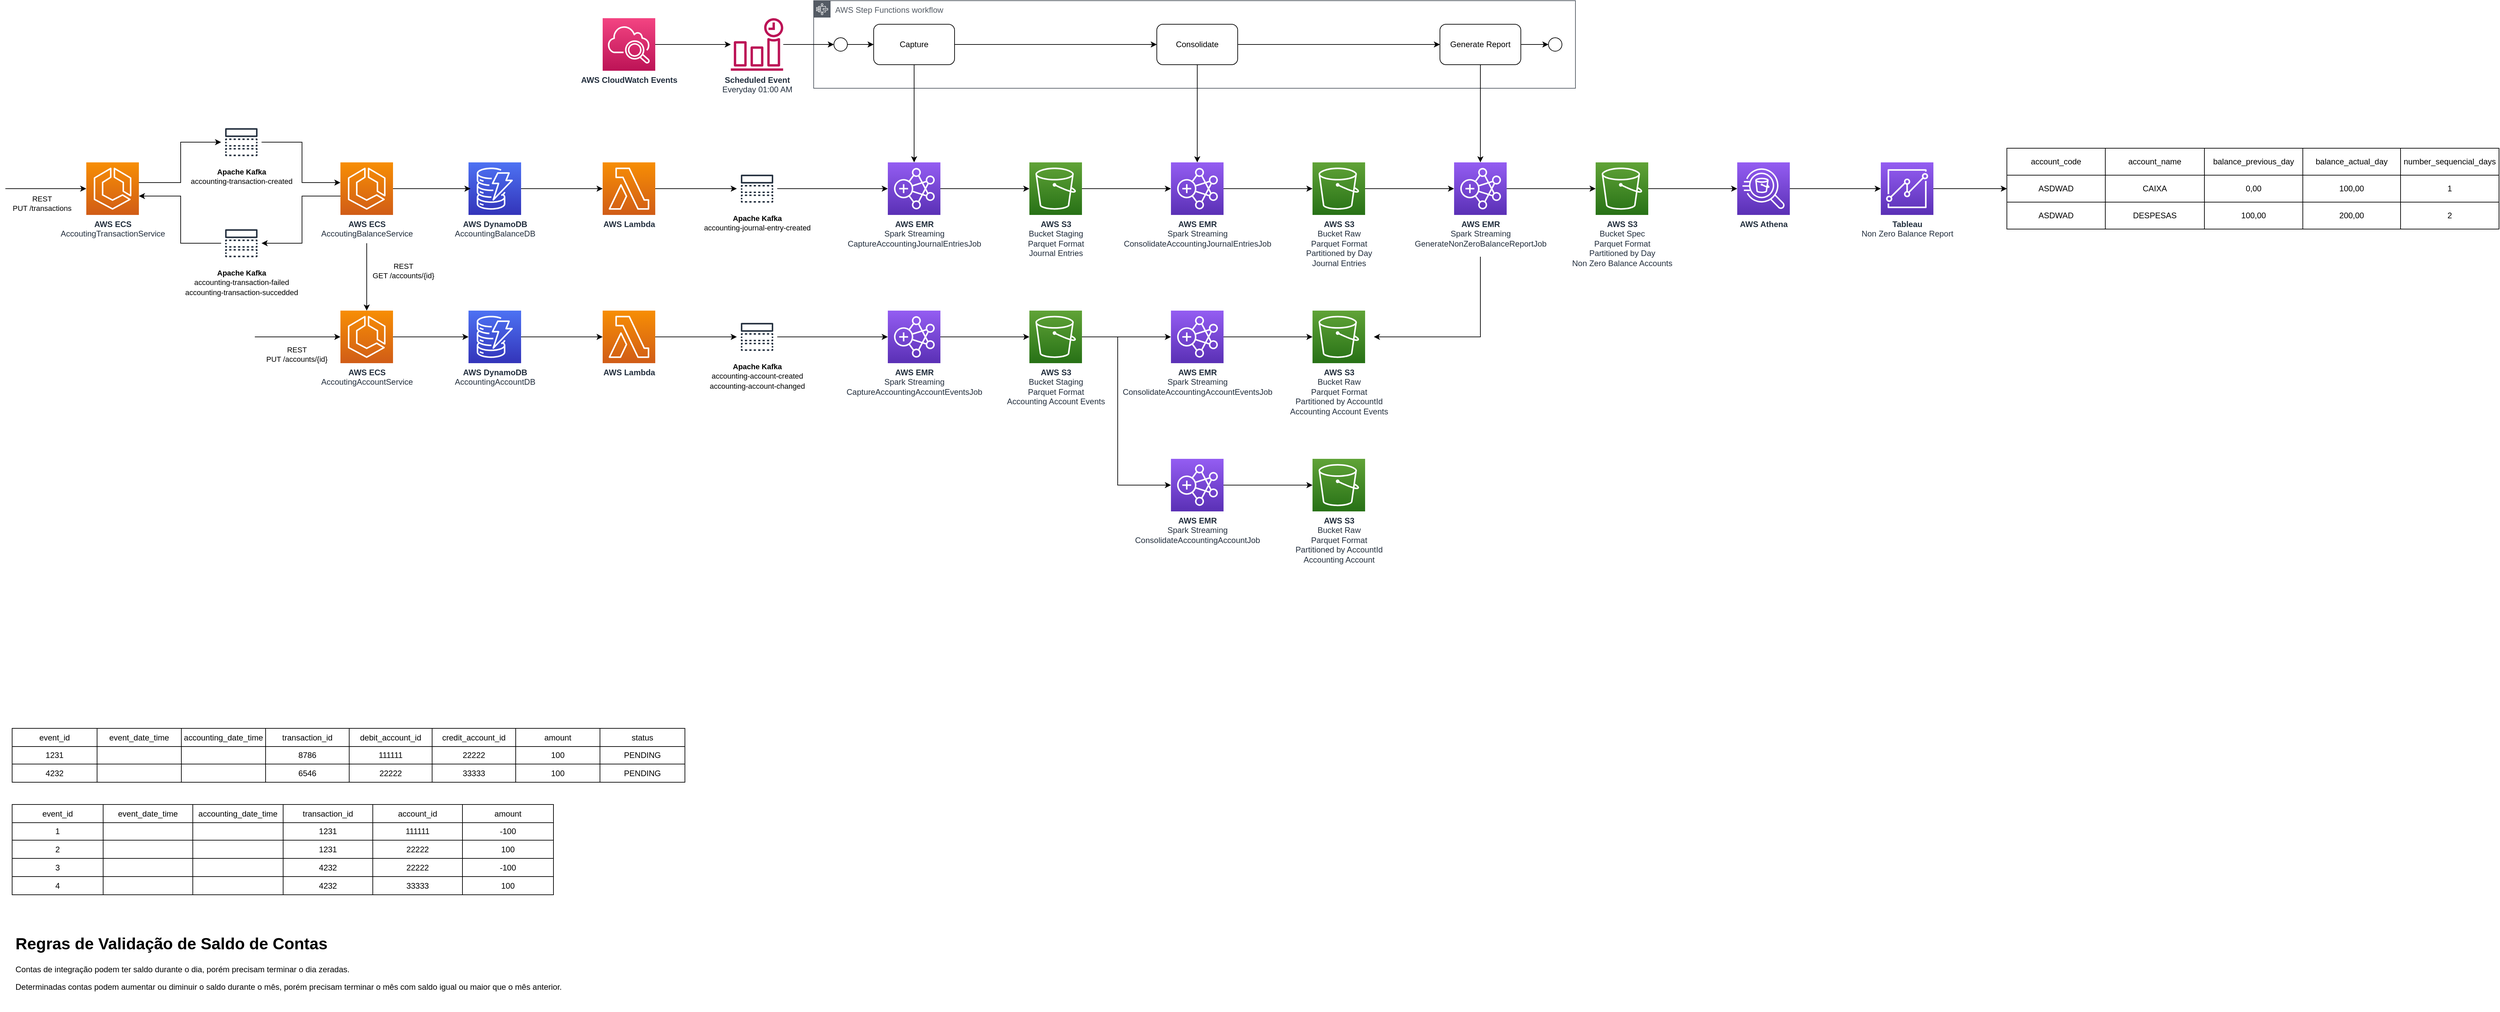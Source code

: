 <mxfile version="14.6.5" type="github">
  <diagram id="sSMh7Mj8uq1PbPDicRrX" name="Page-1">
    <mxGraphModel dx="2029" dy="774" grid="1" gridSize="10" guides="1" tooltips="1" connect="1" arrows="1" fold="1" page="1" pageScale="1" pageWidth="827" pageHeight="1169" math="0" shadow="0">
      <root>
        <mxCell id="0" />
        <mxCell id="1" parent="0" />
        <mxCell id="UU9deluZrK-pCLJk1Hoc-5" style="edgeStyle=orthogonalEdgeStyle;rounded=0;orthogonalLoop=1;jettySize=auto;html=1;" parent="1" source="UU9deluZrK-pCLJk1Hoc-1" target="UU9deluZrK-pCLJk1Hoc-15" edge="1">
          <mxGeometry relative="1" as="geometry">
            <Array as="points">
              <mxPoint x="450" y="350" />
              <mxPoint x="450" y="420" />
            </Array>
          </mxGeometry>
        </mxCell>
        <mxCell id="4qVqTRqzKTblFJhMyqPV-104" style="edgeStyle=orthogonalEdgeStyle;rounded=0;orthogonalLoop=1;jettySize=auto;html=1;startArrow=none;startFill=0;endArrow=classic;endFill=1;" edge="1" parent="1" source="4qVqTRqzKTblFJhMyqPV-179" target="4qVqTRqzKTblFJhMyqPV-105">
          <mxGeometry relative="1" as="geometry">
            <mxPoint x="700" y="339" as="targetPoint" />
          </mxGeometry>
        </mxCell>
        <mxCell id="UU9deluZrK-pCLJk1Hoc-1" value="&lt;b&gt;AWS ECS&lt;/b&gt;&lt;br&gt;AccoutingBalanceService" style="points=[[0,0,0],[0.25,0,0],[0.5,0,0],[0.75,0,0],[1,0,0],[0,1,0],[0.25,1,0],[0.5,1,0],[0.75,1,0],[1,1,0],[0,0.25,0],[0,0.5,0],[0,0.75,0],[1,0.25,0],[1,0.5,0],[1,0.75,0]];outlineConnect=0;fontColor=#232F3E;gradientColor=#F78E04;gradientDirection=north;fillColor=#D05C17;strokeColor=#ffffff;dashed=0;verticalLabelPosition=bottom;verticalAlign=top;align=center;html=1;fontSize=12;fontStyle=0;aspect=fixed;shape=mxgraph.aws4.resourceIcon;resIcon=mxgraph.aws4.ecs;" parent="1" vertex="1">
          <mxGeometry x="507" y="300" width="78" height="78" as="geometry" />
        </mxCell>
        <mxCell id="UU9deluZrK-pCLJk1Hoc-12" style="edgeStyle=orthogonalEdgeStyle;rounded=0;orthogonalLoop=1;jettySize=auto;html=1;" parent="1" source="UU9deluZrK-pCLJk1Hoc-2" target="UU9deluZrK-pCLJk1Hoc-11" edge="1">
          <mxGeometry relative="1" as="geometry">
            <Array as="points">
              <mxPoint x="270" y="330" />
              <mxPoint x="270" y="270" />
            </Array>
          </mxGeometry>
        </mxCell>
        <mxCell id="UU9deluZrK-pCLJk1Hoc-20" style="edgeStyle=orthogonalEdgeStyle;rounded=0;orthogonalLoop=1;jettySize=auto;html=1;" parent="1" target="UU9deluZrK-pCLJk1Hoc-19" edge="1">
          <mxGeometry relative="1" as="geometry">
            <mxPoint x="546" y="420" as="sourcePoint" />
            <Array as="points">
              <mxPoint x="546" y="500" />
              <mxPoint x="546" y="500" />
            </Array>
          </mxGeometry>
        </mxCell>
        <mxCell id="4qVqTRqzKTblFJhMyqPV-103" value="REST&lt;br&gt;GET /accounts/{id}" style="edgeLabel;html=1;align=center;verticalAlign=middle;resizable=0;points=[];" vertex="1" connectable="0" parent="UU9deluZrK-pCLJk1Hoc-20">
          <mxGeometry x="-0.293" y="1" relative="1" as="geometry">
            <mxPoint x="53" y="5" as="offset" />
          </mxGeometry>
        </mxCell>
        <mxCell id="4qVqTRqzKTblFJhMyqPV-101" style="edgeStyle=orthogonalEdgeStyle;rounded=0;orthogonalLoop=1;jettySize=auto;html=1;startArrow=classic;startFill=1;endArrow=none;endFill=0;" edge="1" parent="1" source="UU9deluZrK-pCLJk1Hoc-2">
          <mxGeometry relative="1" as="geometry">
            <mxPoint x="10" y="339" as="targetPoint" />
          </mxGeometry>
        </mxCell>
        <mxCell id="4qVqTRqzKTblFJhMyqPV-102" value="REST&lt;br&gt;PUT /transactions" style="edgeLabel;html=1;align=center;verticalAlign=middle;resizable=0;points=[];" vertex="1" connectable="0" parent="4qVqTRqzKTblFJhMyqPV-101">
          <mxGeometry x="0.112" relative="1" as="geometry">
            <mxPoint y="21" as="offset" />
          </mxGeometry>
        </mxCell>
        <mxCell id="UU9deluZrK-pCLJk1Hoc-2" value="&lt;b&gt;AWS ECS&lt;/b&gt;&lt;br&gt;AccoutingTransactionService" style="points=[[0,0,0],[0.25,0,0],[0.5,0,0],[0.75,0,0],[1,0,0],[0,1,0],[0.25,1,0],[0.5,1,0],[0.75,1,0],[1,1,0],[0,0.25,0],[0,0.5,0],[0,0.75,0],[1,0.25,0],[1,0.5,0],[1,0.75,0]];outlineConnect=0;fontColor=#232F3E;gradientColor=#F78E04;gradientDirection=north;fillColor=#D05C17;strokeColor=#ffffff;dashed=0;verticalLabelPosition=bottom;verticalAlign=top;align=center;html=1;fontSize=12;fontStyle=0;aspect=fixed;shape=mxgraph.aws4.resourceIcon;resIcon=mxgraph.aws4.ecs;" parent="1" vertex="1">
          <mxGeometry x="130" y="300" width="78" height="78" as="geometry" />
        </mxCell>
        <mxCell id="UU9deluZrK-pCLJk1Hoc-13" style="edgeStyle=orthogonalEdgeStyle;rounded=0;orthogonalLoop=1;jettySize=auto;html=1;" parent="1" source="UU9deluZrK-pCLJk1Hoc-11" target="UU9deluZrK-pCLJk1Hoc-1" edge="1">
          <mxGeometry relative="1" as="geometry">
            <Array as="points">
              <mxPoint x="450" y="270" />
              <mxPoint x="450" y="330" />
            </Array>
          </mxGeometry>
        </mxCell>
        <mxCell id="UU9deluZrK-pCLJk1Hoc-11" value="&lt;span style=&quot;color: rgb(0 , 0 , 0) ; font-size: 11px ; background-color: rgb(255 , 255 , 255)&quot;&gt;&lt;b&gt;Apache Kafka&lt;br&gt;&lt;/b&gt;accounting-transaction-created&lt;/span&gt;" style="outlineConnect=0;fontColor=#232F3E;gradientColor=none;strokeColor=#232F3E;fillColor=#ffffff;dashed=0;verticalLabelPosition=bottom;verticalAlign=top;align=center;html=1;fontSize=12;fontStyle=0;aspect=fixed;shape=mxgraph.aws4.resourceIcon;resIcon=mxgraph.aws4.topic;" parent="1" vertex="1">
          <mxGeometry x="330" y="240" width="60" height="60" as="geometry" />
        </mxCell>
        <mxCell id="UU9deluZrK-pCLJk1Hoc-16" style="edgeStyle=orthogonalEdgeStyle;rounded=0;orthogonalLoop=1;jettySize=auto;html=1;" parent="1" source="UU9deluZrK-pCLJk1Hoc-15" target="UU9deluZrK-pCLJk1Hoc-2" edge="1">
          <mxGeometry relative="1" as="geometry">
            <Array as="points">
              <mxPoint x="270" y="420" />
              <mxPoint x="270" y="350" />
            </Array>
          </mxGeometry>
        </mxCell>
        <mxCell id="UU9deluZrK-pCLJk1Hoc-15" value="&lt;b&gt;&lt;span style=&quot;color: rgb(0 , 0 , 0) ; font-size: 11px ; background-color: rgb(255 , 255 , 255)&quot;&gt;Apache Kafka&lt;/span&gt;&lt;br style=&quot;color: rgb(0 , 0 , 0) ; font-size: 11px&quot;&gt;&lt;/b&gt;&lt;span style=&quot;color: rgb(0 , 0 , 0) ; font-size: 11px ; background-color: rgb(255 , 255 , 255)&quot;&gt;accounting-transaction&lt;/span&gt;&lt;span style=&quot;color: rgb(0 , 0 , 0) ; font-size: 11px ; background-color: rgb(255 , 255 , 255)&quot;&gt;-failed&lt;br&gt;accounting-transaction-succedded&lt;br&gt;&lt;/span&gt;" style="outlineConnect=0;fontColor=#232F3E;gradientColor=none;strokeColor=#232F3E;fillColor=#ffffff;dashed=0;verticalLabelPosition=bottom;verticalAlign=top;align=center;html=1;fontSize=12;fontStyle=0;aspect=fixed;shape=mxgraph.aws4.resourceIcon;resIcon=mxgraph.aws4.topic;" parent="1" vertex="1">
          <mxGeometry x="330" y="390" width="60" height="60" as="geometry" />
        </mxCell>
        <mxCell id="4qVqTRqzKTblFJhMyqPV-164" style="edgeStyle=orthogonalEdgeStyle;rounded=0;orthogonalLoop=1;jettySize=auto;html=1;startArrow=none;startFill=0;endArrow=classic;endFill=1;exitX=1;exitY=0.5;exitDx=0;exitDy=0;exitPerimeter=0;" edge="1" parent="1" source="UU9deluZrK-pCLJk1Hoc-19" target="4qVqTRqzKTblFJhMyqPV-165">
          <mxGeometry relative="1" as="geometry">
            <mxPoint x="546" y="640" as="sourcePoint" />
            <mxPoint x="670" y="599" as="targetPoint" />
            <Array as="points" />
          </mxGeometry>
        </mxCell>
        <mxCell id="4qVqTRqzKTblFJhMyqPV-166" style="edgeStyle=orthogonalEdgeStyle;rounded=0;orthogonalLoop=1;jettySize=auto;html=1;startArrow=classic;startFill=1;endArrow=none;endFill=0;" edge="1" parent="1" source="UU9deluZrK-pCLJk1Hoc-19">
          <mxGeometry relative="1" as="geometry">
            <mxPoint x="380" y="559" as="targetPoint" />
          </mxGeometry>
        </mxCell>
        <mxCell id="4qVqTRqzKTblFJhMyqPV-167" value="REST&lt;br&gt;PUT /accounts/{id}" style="edgeLabel;html=1;align=center;verticalAlign=middle;resizable=0;points=[];" vertex="1" connectable="0" parent="4qVqTRqzKTblFJhMyqPV-166">
          <mxGeometry x="-0.27" y="4" relative="1" as="geometry">
            <mxPoint x="-19" y="22" as="offset" />
          </mxGeometry>
        </mxCell>
        <mxCell id="UU9deluZrK-pCLJk1Hoc-19" value="&lt;b&gt;AWS ECS&lt;/b&gt;&lt;br&gt;AccoutingAccountService" style="points=[[0,0,0],[0.25,0,0],[0.5,0,0],[0.75,0,0],[1,0,0],[0,1,0],[0.25,1,0],[0.5,1,0],[0.75,1,0],[1,1,0],[0,0.25,0],[0,0.5,0],[0,0.75,0],[1,0.25,0],[1,0.5,0],[1,0.75,0]];outlineConnect=0;fontColor=#232F3E;gradientColor=#F78E04;gradientDirection=north;fillColor=#D05C17;strokeColor=#ffffff;dashed=0;verticalLabelPosition=bottom;verticalAlign=top;align=center;html=1;fontSize=12;fontStyle=0;aspect=fixed;shape=mxgraph.aws4.resourceIcon;resIcon=mxgraph.aws4.ecs;" parent="1" vertex="1">
          <mxGeometry x="507" y="520" width="78" height="78" as="geometry" />
        </mxCell>
        <mxCell id="4qVqTRqzKTblFJhMyqPV-3" value="" style="shape=table;html=1;whiteSpace=wrap;startSize=0;container=1;collapsible=0;childLayout=tableLayout;" vertex="1" parent="1">
          <mxGeometry x="20" y="1253" width="803" height="134" as="geometry" />
        </mxCell>
        <mxCell id="4qVqTRqzKTblFJhMyqPV-4" value="" style="shape=partialRectangle;html=1;whiteSpace=wrap;collapsible=0;dropTarget=0;pointerEvents=0;fillColor=none;top=0;left=0;bottom=0;right=0;points=[[0,0.5],[1,0.5]];portConstraint=eastwest;" vertex="1" parent="4qVqTRqzKTblFJhMyqPV-3">
          <mxGeometry width="803" height="27" as="geometry" />
        </mxCell>
        <mxCell id="4qVqTRqzKTblFJhMyqPV-5" value="event_id" style="shape=partialRectangle;html=1;whiteSpace=wrap;connectable=0;fillColor=none;top=0;left=0;bottom=0;right=0;overflow=hidden;" vertex="1" parent="4qVqTRqzKTblFJhMyqPV-4">
          <mxGeometry width="135" height="27" as="geometry" />
        </mxCell>
        <mxCell id="4qVqTRqzKTblFJhMyqPV-84" value="event_date_time" style="shape=partialRectangle;html=1;whiteSpace=wrap;connectable=0;fillColor=none;top=0;left=0;bottom=0;right=0;overflow=hidden;" vertex="1" parent="4qVqTRqzKTblFJhMyqPV-4">
          <mxGeometry x="135" width="133" height="27" as="geometry" />
        </mxCell>
        <mxCell id="4qVqTRqzKTblFJhMyqPV-89" value="accounting_date_time" style="shape=partialRectangle;html=1;whiteSpace=wrap;connectable=0;fillColor=none;top=0;left=0;bottom=0;right=0;overflow=hidden;" vertex="1" parent="4qVqTRqzKTblFJhMyqPV-4">
          <mxGeometry x="268" width="134" height="27" as="geometry" />
        </mxCell>
        <mxCell id="4qVqTRqzKTblFJhMyqPV-6" value="transaction_id" style="shape=partialRectangle;html=1;whiteSpace=wrap;connectable=0;fillColor=none;top=0;left=0;bottom=0;right=0;overflow=hidden;" vertex="1" parent="4qVqTRqzKTblFJhMyqPV-4">
          <mxGeometry x="402" width="133" height="27" as="geometry" />
        </mxCell>
        <mxCell id="4qVqTRqzKTblFJhMyqPV-7" value="account_id" style="shape=partialRectangle;html=1;whiteSpace=wrap;connectable=0;fillColor=none;top=0;left=0;bottom=0;right=0;overflow=hidden;" vertex="1" parent="4qVqTRqzKTblFJhMyqPV-4">
          <mxGeometry x="535" width="133" height="27" as="geometry" />
        </mxCell>
        <mxCell id="4qVqTRqzKTblFJhMyqPV-38" value="amount" style="shape=partialRectangle;html=1;whiteSpace=wrap;connectable=0;fillColor=none;top=0;left=0;bottom=0;right=0;overflow=hidden;" vertex="1" parent="4qVqTRqzKTblFJhMyqPV-4">
          <mxGeometry x="668" width="135" height="27" as="geometry" />
        </mxCell>
        <mxCell id="4qVqTRqzKTblFJhMyqPV-8" value="" style="shape=partialRectangle;html=1;whiteSpace=wrap;collapsible=0;dropTarget=0;pointerEvents=0;fillColor=none;top=0;left=0;bottom=0;right=0;points=[[0,0.5],[1,0.5]];portConstraint=eastwest;" vertex="1" parent="4qVqTRqzKTblFJhMyqPV-3">
          <mxGeometry y="27" width="803" height="26" as="geometry" />
        </mxCell>
        <mxCell id="4qVqTRqzKTblFJhMyqPV-9" value="1" style="shape=partialRectangle;html=1;whiteSpace=wrap;connectable=0;fillColor=none;top=0;left=0;bottom=0;right=0;overflow=hidden;" vertex="1" parent="4qVqTRqzKTblFJhMyqPV-8">
          <mxGeometry width="135" height="26" as="geometry" />
        </mxCell>
        <mxCell id="4qVqTRqzKTblFJhMyqPV-85" style="shape=partialRectangle;html=1;whiteSpace=wrap;connectable=0;fillColor=none;top=0;left=0;bottom=0;right=0;overflow=hidden;" vertex="1" parent="4qVqTRqzKTblFJhMyqPV-8">
          <mxGeometry x="135" width="133" height="26" as="geometry" />
        </mxCell>
        <mxCell id="4qVqTRqzKTblFJhMyqPV-90" style="shape=partialRectangle;html=1;whiteSpace=wrap;connectable=0;fillColor=none;top=0;left=0;bottom=0;right=0;overflow=hidden;" vertex="1" parent="4qVqTRqzKTblFJhMyqPV-8">
          <mxGeometry x="268" width="134" height="26" as="geometry" />
        </mxCell>
        <mxCell id="4qVqTRqzKTblFJhMyqPV-10" value="1231" style="shape=partialRectangle;html=1;whiteSpace=wrap;connectable=0;fillColor=none;top=0;left=0;bottom=0;right=0;overflow=hidden;" vertex="1" parent="4qVqTRqzKTblFJhMyqPV-8">
          <mxGeometry x="402" width="133" height="26" as="geometry" />
        </mxCell>
        <mxCell id="4qVqTRqzKTblFJhMyqPV-11" value="111111" style="shape=partialRectangle;html=1;whiteSpace=wrap;connectable=0;fillColor=none;top=0;left=0;bottom=0;right=0;overflow=hidden;" vertex="1" parent="4qVqTRqzKTblFJhMyqPV-8">
          <mxGeometry x="535" width="133" height="26" as="geometry" />
        </mxCell>
        <mxCell id="4qVqTRqzKTblFJhMyqPV-39" value="-100" style="shape=partialRectangle;html=1;whiteSpace=wrap;connectable=0;fillColor=none;top=0;left=0;bottom=0;right=0;overflow=hidden;" vertex="1" parent="4qVqTRqzKTblFJhMyqPV-8">
          <mxGeometry x="668" width="135" height="26" as="geometry" />
        </mxCell>
        <mxCell id="4qVqTRqzKTblFJhMyqPV-12" value="" style="shape=partialRectangle;html=1;whiteSpace=wrap;collapsible=0;dropTarget=0;pointerEvents=0;fillColor=none;top=0;left=0;bottom=0;right=0;points=[[0,0.5],[1,0.5]];portConstraint=eastwest;" vertex="1" parent="4qVqTRqzKTblFJhMyqPV-3">
          <mxGeometry y="53" width="803" height="27" as="geometry" />
        </mxCell>
        <mxCell id="4qVqTRqzKTblFJhMyqPV-13" value="2" style="shape=partialRectangle;html=1;whiteSpace=wrap;connectable=0;fillColor=none;top=0;left=0;bottom=0;right=0;overflow=hidden;" vertex="1" parent="4qVqTRqzKTblFJhMyqPV-12">
          <mxGeometry width="135" height="27" as="geometry" />
        </mxCell>
        <mxCell id="4qVqTRqzKTblFJhMyqPV-86" style="shape=partialRectangle;html=1;whiteSpace=wrap;connectable=0;fillColor=none;top=0;left=0;bottom=0;right=0;overflow=hidden;" vertex="1" parent="4qVqTRqzKTblFJhMyqPV-12">
          <mxGeometry x="135" width="133" height="27" as="geometry" />
        </mxCell>
        <mxCell id="4qVqTRqzKTblFJhMyqPV-91" style="shape=partialRectangle;html=1;whiteSpace=wrap;connectable=0;fillColor=none;top=0;left=0;bottom=0;right=0;overflow=hidden;" vertex="1" parent="4qVqTRqzKTblFJhMyqPV-12">
          <mxGeometry x="268" width="134" height="27" as="geometry" />
        </mxCell>
        <mxCell id="4qVqTRqzKTblFJhMyqPV-14" value="1231" style="shape=partialRectangle;html=1;whiteSpace=wrap;connectable=0;fillColor=none;top=0;left=0;bottom=0;right=0;overflow=hidden;" vertex="1" parent="4qVqTRqzKTblFJhMyqPV-12">
          <mxGeometry x="402" width="133" height="27" as="geometry" />
        </mxCell>
        <mxCell id="4qVqTRqzKTblFJhMyqPV-15" value="22222" style="shape=partialRectangle;html=1;whiteSpace=wrap;connectable=0;fillColor=none;top=0;left=0;bottom=0;right=0;overflow=hidden;" vertex="1" parent="4qVqTRqzKTblFJhMyqPV-12">
          <mxGeometry x="535" width="133" height="27" as="geometry" />
        </mxCell>
        <mxCell id="4qVqTRqzKTblFJhMyqPV-40" value="100" style="shape=partialRectangle;html=1;whiteSpace=wrap;connectable=0;fillColor=none;top=0;left=0;bottom=0;right=0;overflow=hidden;" vertex="1" parent="4qVqTRqzKTblFJhMyqPV-12">
          <mxGeometry x="668" width="135" height="27" as="geometry" />
        </mxCell>
        <mxCell id="4qVqTRqzKTblFJhMyqPV-41" value="" style="shape=partialRectangle;html=1;whiteSpace=wrap;collapsible=0;dropTarget=0;pointerEvents=0;fillColor=none;top=0;left=0;bottom=0;right=0;points=[[0,0.5],[1,0.5]];portConstraint=eastwest;" vertex="1" parent="4qVqTRqzKTblFJhMyqPV-3">
          <mxGeometry y="80" width="803" height="27" as="geometry" />
        </mxCell>
        <mxCell id="4qVqTRqzKTblFJhMyqPV-42" value="3" style="shape=partialRectangle;html=1;whiteSpace=wrap;connectable=0;fillColor=none;top=0;left=0;bottom=0;right=0;overflow=hidden;" vertex="1" parent="4qVqTRqzKTblFJhMyqPV-41">
          <mxGeometry width="135" height="27" as="geometry" />
        </mxCell>
        <mxCell id="4qVqTRqzKTblFJhMyqPV-87" style="shape=partialRectangle;html=1;whiteSpace=wrap;connectable=0;fillColor=none;top=0;left=0;bottom=0;right=0;overflow=hidden;" vertex="1" parent="4qVqTRqzKTblFJhMyqPV-41">
          <mxGeometry x="135" width="133" height="27" as="geometry" />
        </mxCell>
        <mxCell id="4qVqTRqzKTblFJhMyqPV-92" style="shape=partialRectangle;html=1;whiteSpace=wrap;connectable=0;fillColor=none;top=0;left=0;bottom=0;right=0;overflow=hidden;" vertex="1" parent="4qVqTRqzKTblFJhMyqPV-41">
          <mxGeometry x="268" width="134" height="27" as="geometry" />
        </mxCell>
        <mxCell id="4qVqTRqzKTblFJhMyqPV-43" value="4232" style="shape=partialRectangle;html=1;whiteSpace=wrap;connectable=0;fillColor=none;top=0;left=0;bottom=0;right=0;overflow=hidden;" vertex="1" parent="4qVqTRqzKTblFJhMyqPV-41">
          <mxGeometry x="402" width="133" height="27" as="geometry" />
        </mxCell>
        <mxCell id="4qVqTRqzKTblFJhMyqPV-44" value="22222" style="shape=partialRectangle;html=1;whiteSpace=wrap;connectable=0;fillColor=none;top=0;left=0;bottom=0;right=0;overflow=hidden;" vertex="1" parent="4qVqTRqzKTblFJhMyqPV-41">
          <mxGeometry x="535" width="133" height="27" as="geometry" />
        </mxCell>
        <mxCell id="4qVqTRqzKTblFJhMyqPV-45" value="-100" style="shape=partialRectangle;html=1;whiteSpace=wrap;connectable=0;fillColor=none;top=0;left=0;bottom=0;right=0;overflow=hidden;" vertex="1" parent="4qVqTRqzKTblFJhMyqPV-41">
          <mxGeometry x="668" width="135" height="27" as="geometry" />
        </mxCell>
        <mxCell id="4qVqTRqzKTblFJhMyqPV-46" value="" style="shape=partialRectangle;html=1;whiteSpace=wrap;collapsible=0;dropTarget=0;pointerEvents=0;fillColor=none;top=0;left=0;bottom=0;right=0;points=[[0,0.5],[1,0.5]];portConstraint=eastwest;" vertex="1" parent="4qVqTRqzKTblFJhMyqPV-3">
          <mxGeometry y="107" width="803" height="27" as="geometry" />
        </mxCell>
        <mxCell id="4qVqTRqzKTblFJhMyqPV-47" value="4" style="shape=partialRectangle;html=1;whiteSpace=wrap;connectable=0;fillColor=none;top=0;left=0;bottom=0;right=0;overflow=hidden;" vertex="1" parent="4qVqTRqzKTblFJhMyqPV-46">
          <mxGeometry width="135" height="27" as="geometry" />
        </mxCell>
        <mxCell id="4qVqTRqzKTblFJhMyqPV-88" style="shape=partialRectangle;html=1;whiteSpace=wrap;connectable=0;fillColor=none;top=0;left=0;bottom=0;right=0;overflow=hidden;" vertex="1" parent="4qVqTRqzKTblFJhMyqPV-46">
          <mxGeometry x="135" width="133" height="27" as="geometry" />
        </mxCell>
        <mxCell id="4qVqTRqzKTblFJhMyqPV-93" style="shape=partialRectangle;html=1;whiteSpace=wrap;connectable=0;fillColor=none;top=0;left=0;bottom=0;right=0;overflow=hidden;" vertex="1" parent="4qVqTRqzKTblFJhMyqPV-46">
          <mxGeometry x="268" width="134" height="27" as="geometry" />
        </mxCell>
        <mxCell id="4qVqTRqzKTblFJhMyqPV-48" value="4232" style="shape=partialRectangle;html=1;whiteSpace=wrap;connectable=0;fillColor=none;top=0;left=0;bottom=0;right=0;overflow=hidden;" vertex="1" parent="4qVqTRqzKTblFJhMyqPV-46">
          <mxGeometry x="402" width="133" height="27" as="geometry" />
        </mxCell>
        <mxCell id="4qVqTRqzKTblFJhMyqPV-49" value="33333" style="shape=partialRectangle;html=1;whiteSpace=wrap;connectable=0;fillColor=none;top=0;left=0;bottom=0;right=0;overflow=hidden;" vertex="1" parent="4qVqTRqzKTblFJhMyqPV-46">
          <mxGeometry x="535" width="133" height="27" as="geometry" />
        </mxCell>
        <mxCell id="4qVqTRqzKTblFJhMyqPV-50" value="100" style="shape=partialRectangle;html=1;whiteSpace=wrap;connectable=0;fillColor=none;top=0;left=0;bottom=0;right=0;overflow=hidden;" vertex="1" parent="4qVqTRqzKTblFJhMyqPV-46">
          <mxGeometry x="668" width="135" height="27" as="geometry" />
        </mxCell>
        <mxCell id="4qVqTRqzKTblFJhMyqPV-51" value="" style="shape=table;html=1;whiteSpace=wrap;startSize=0;container=1;collapsible=0;childLayout=tableLayout;" vertex="1" parent="1">
          <mxGeometry x="20" y="1140" width="998" height="80" as="geometry" />
        </mxCell>
        <mxCell id="4qVqTRqzKTblFJhMyqPV-52" value="" style="shape=partialRectangle;html=1;whiteSpace=wrap;collapsible=0;dropTarget=0;pointerEvents=0;fillColor=none;top=0;left=0;bottom=0;right=0;points=[[0,0.5],[1,0.5]];portConstraint=eastwest;" vertex="1" parent="4qVqTRqzKTblFJhMyqPV-51">
          <mxGeometry width="998" height="27" as="geometry" />
        </mxCell>
        <mxCell id="4qVqTRqzKTblFJhMyqPV-53" value="event_id" style="shape=partialRectangle;html=1;whiteSpace=wrap;connectable=0;fillColor=none;top=0;left=0;bottom=0;right=0;overflow=hidden;" vertex="1" parent="4qVqTRqzKTblFJhMyqPV-52">
          <mxGeometry width="126" height="27" as="geometry" />
        </mxCell>
        <mxCell id="4qVqTRqzKTblFJhMyqPV-97" value="&lt;span&gt;event_date_time&lt;/span&gt;" style="shape=partialRectangle;html=1;whiteSpace=wrap;connectable=0;fillColor=none;top=0;left=0;bottom=0;right=0;overflow=hidden;" vertex="1" parent="4qVqTRqzKTblFJhMyqPV-52">
          <mxGeometry x="126" width="125" height="27" as="geometry" />
        </mxCell>
        <mxCell id="4qVqTRqzKTblFJhMyqPV-94" value="&lt;span&gt;accounting_date_time&lt;/span&gt;" style="shape=partialRectangle;html=1;whiteSpace=wrap;connectable=0;fillColor=none;top=0;left=0;bottom=0;right=0;overflow=hidden;" vertex="1" parent="4qVqTRqzKTblFJhMyqPV-52">
          <mxGeometry x="251" width="125" height="27" as="geometry" />
        </mxCell>
        <mxCell id="4qVqTRqzKTblFJhMyqPV-54" value="transaction_id" style="shape=partialRectangle;html=1;whiteSpace=wrap;connectable=0;fillColor=none;top=0;left=0;bottom=0;right=0;overflow=hidden;" vertex="1" parent="4qVqTRqzKTblFJhMyqPV-52">
          <mxGeometry x="376" width="124" height="27" as="geometry" />
        </mxCell>
        <mxCell id="4qVqTRqzKTblFJhMyqPV-55" value="debit_account_id" style="shape=partialRectangle;html=1;whiteSpace=wrap;connectable=0;fillColor=none;top=0;left=0;bottom=0;right=0;overflow=hidden;" vertex="1" parent="4qVqTRqzKTblFJhMyqPV-52">
          <mxGeometry x="500" width="123" height="27" as="geometry" />
        </mxCell>
        <mxCell id="4qVqTRqzKTblFJhMyqPV-78" value="credit_account_id" style="shape=partialRectangle;html=1;whiteSpace=wrap;connectable=0;fillColor=none;top=0;left=0;bottom=0;right=0;overflow=hidden;" vertex="1" parent="4qVqTRqzKTblFJhMyqPV-52">
          <mxGeometry x="623" width="124" height="27" as="geometry" />
        </mxCell>
        <mxCell id="4qVqTRqzKTblFJhMyqPV-56" value="amount" style="shape=partialRectangle;html=1;whiteSpace=wrap;connectable=0;fillColor=none;top=0;left=0;bottom=0;right=0;overflow=hidden;" vertex="1" parent="4qVqTRqzKTblFJhMyqPV-52">
          <mxGeometry x="747" width="125" height="27" as="geometry" />
        </mxCell>
        <mxCell id="4qVqTRqzKTblFJhMyqPV-81" value="status" style="shape=partialRectangle;html=1;whiteSpace=wrap;connectable=0;fillColor=none;top=0;left=0;bottom=0;right=0;overflow=hidden;" vertex="1" parent="4qVqTRqzKTblFJhMyqPV-52">
          <mxGeometry x="872" width="126" height="27" as="geometry" />
        </mxCell>
        <mxCell id="4qVqTRqzKTblFJhMyqPV-57" value="" style="shape=partialRectangle;html=1;whiteSpace=wrap;collapsible=0;dropTarget=0;pointerEvents=0;fillColor=none;top=0;left=0;bottom=0;right=0;points=[[0,0.5],[1,0.5]];portConstraint=eastwest;" vertex="1" parent="4qVqTRqzKTblFJhMyqPV-51">
          <mxGeometry y="27" width="998" height="26" as="geometry" />
        </mxCell>
        <mxCell id="4qVqTRqzKTblFJhMyqPV-58" value="1231" style="shape=partialRectangle;html=1;whiteSpace=wrap;connectable=0;fillColor=none;top=0;left=0;bottom=0;right=0;overflow=hidden;" vertex="1" parent="4qVqTRqzKTblFJhMyqPV-57">
          <mxGeometry width="126" height="26" as="geometry" />
        </mxCell>
        <mxCell id="4qVqTRqzKTblFJhMyqPV-98" style="shape=partialRectangle;html=1;whiteSpace=wrap;connectable=0;fillColor=none;top=0;left=0;bottom=0;right=0;overflow=hidden;" vertex="1" parent="4qVqTRqzKTblFJhMyqPV-57">
          <mxGeometry x="126" width="125" height="26" as="geometry" />
        </mxCell>
        <mxCell id="4qVqTRqzKTblFJhMyqPV-95" style="shape=partialRectangle;html=1;whiteSpace=wrap;connectable=0;fillColor=none;top=0;left=0;bottom=0;right=0;overflow=hidden;" vertex="1" parent="4qVqTRqzKTblFJhMyqPV-57">
          <mxGeometry x="251" width="125" height="26" as="geometry" />
        </mxCell>
        <mxCell id="4qVqTRqzKTblFJhMyqPV-59" value="8786" style="shape=partialRectangle;html=1;whiteSpace=wrap;connectable=0;fillColor=none;top=0;left=0;bottom=0;right=0;overflow=hidden;" vertex="1" parent="4qVqTRqzKTblFJhMyqPV-57">
          <mxGeometry x="376" width="124" height="26" as="geometry" />
        </mxCell>
        <mxCell id="4qVqTRqzKTblFJhMyqPV-60" value="111111" style="shape=partialRectangle;html=1;whiteSpace=wrap;connectable=0;fillColor=none;top=0;left=0;bottom=0;right=0;overflow=hidden;" vertex="1" parent="4qVqTRqzKTblFJhMyqPV-57">
          <mxGeometry x="500" width="123" height="26" as="geometry" />
        </mxCell>
        <mxCell id="4qVqTRqzKTblFJhMyqPV-79" value="&lt;span&gt;22222&lt;/span&gt;" style="shape=partialRectangle;html=1;whiteSpace=wrap;connectable=0;fillColor=none;top=0;left=0;bottom=0;right=0;overflow=hidden;" vertex="1" parent="4qVqTRqzKTblFJhMyqPV-57">
          <mxGeometry x="623" width="124" height="26" as="geometry" />
        </mxCell>
        <mxCell id="4qVqTRqzKTblFJhMyqPV-61" value="100" style="shape=partialRectangle;html=1;whiteSpace=wrap;connectable=0;fillColor=none;top=0;left=0;bottom=0;right=0;overflow=hidden;" vertex="1" parent="4qVqTRqzKTblFJhMyqPV-57">
          <mxGeometry x="747" width="125" height="26" as="geometry" />
        </mxCell>
        <mxCell id="4qVqTRqzKTblFJhMyqPV-82" value="PENDING" style="shape=partialRectangle;html=1;whiteSpace=wrap;connectable=0;fillColor=none;top=0;left=0;bottom=0;right=0;overflow=hidden;" vertex="1" parent="4qVqTRqzKTblFJhMyqPV-57">
          <mxGeometry x="872" width="126" height="26" as="geometry" />
        </mxCell>
        <mxCell id="4qVqTRqzKTblFJhMyqPV-62" value="" style="shape=partialRectangle;html=1;whiteSpace=wrap;collapsible=0;dropTarget=0;pointerEvents=0;fillColor=none;top=0;left=0;bottom=0;right=0;points=[[0,0.5],[1,0.5]];portConstraint=eastwest;" vertex="1" parent="4qVqTRqzKTblFJhMyqPV-51">
          <mxGeometry y="53" width="998" height="27" as="geometry" />
        </mxCell>
        <mxCell id="4qVqTRqzKTblFJhMyqPV-63" value="4232" style="shape=partialRectangle;html=1;whiteSpace=wrap;connectable=0;fillColor=none;top=0;left=0;bottom=0;right=0;overflow=hidden;" vertex="1" parent="4qVqTRqzKTblFJhMyqPV-62">
          <mxGeometry width="126" height="27" as="geometry" />
        </mxCell>
        <mxCell id="4qVqTRqzKTblFJhMyqPV-99" style="shape=partialRectangle;html=1;whiteSpace=wrap;connectable=0;fillColor=none;top=0;left=0;bottom=0;right=0;overflow=hidden;" vertex="1" parent="4qVqTRqzKTblFJhMyqPV-62">
          <mxGeometry x="126" width="125" height="27" as="geometry" />
        </mxCell>
        <mxCell id="4qVqTRqzKTblFJhMyqPV-96" style="shape=partialRectangle;html=1;whiteSpace=wrap;connectable=0;fillColor=none;top=0;left=0;bottom=0;right=0;overflow=hidden;" vertex="1" parent="4qVqTRqzKTblFJhMyqPV-62">
          <mxGeometry x="251" width="125" height="27" as="geometry" />
        </mxCell>
        <mxCell id="4qVqTRqzKTblFJhMyqPV-64" value="6546" style="shape=partialRectangle;html=1;whiteSpace=wrap;connectable=0;fillColor=none;top=0;left=0;bottom=0;right=0;overflow=hidden;" vertex="1" parent="4qVqTRqzKTblFJhMyqPV-62">
          <mxGeometry x="376" width="124" height="27" as="geometry" />
        </mxCell>
        <mxCell id="4qVqTRqzKTblFJhMyqPV-65" value="22222" style="shape=partialRectangle;html=1;whiteSpace=wrap;connectable=0;fillColor=none;top=0;left=0;bottom=0;right=0;overflow=hidden;" vertex="1" parent="4qVqTRqzKTblFJhMyqPV-62">
          <mxGeometry x="500" width="123" height="27" as="geometry" />
        </mxCell>
        <mxCell id="4qVqTRqzKTblFJhMyqPV-80" value="33333" style="shape=partialRectangle;html=1;whiteSpace=wrap;connectable=0;fillColor=none;top=0;left=0;bottom=0;right=0;overflow=hidden;" vertex="1" parent="4qVqTRqzKTblFJhMyqPV-62">
          <mxGeometry x="623" width="124" height="27" as="geometry" />
        </mxCell>
        <mxCell id="4qVqTRqzKTblFJhMyqPV-66" value="100" style="shape=partialRectangle;html=1;whiteSpace=wrap;connectable=0;fillColor=none;top=0;left=0;bottom=0;right=0;overflow=hidden;" vertex="1" parent="4qVqTRqzKTblFJhMyqPV-62">
          <mxGeometry x="747" width="125" height="27" as="geometry" />
        </mxCell>
        <mxCell id="4qVqTRqzKTblFJhMyqPV-83" value="&lt;span&gt;PENDING&lt;/span&gt;" style="shape=partialRectangle;html=1;whiteSpace=wrap;connectable=0;fillColor=none;top=0;left=0;bottom=0;right=0;overflow=hidden;" vertex="1" parent="4qVqTRqzKTblFJhMyqPV-62">
          <mxGeometry x="872" width="126" height="27" as="geometry" />
        </mxCell>
        <mxCell id="4qVqTRqzKTblFJhMyqPV-107" style="edgeStyle=orthogonalEdgeStyle;rounded=0;orthogonalLoop=1;jettySize=auto;html=1;startArrow=none;startFill=0;endArrow=classic;endFill=1;entryX=0;entryY=0.5;entryDx=0;entryDy=0;entryPerimeter=0;" edge="1" parent="1" source="4qVqTRqzKTblFJhMyqPV-105" target="4qVqTRqzKTblFJhMyqPV-108">
          <mxGeometry relative="1" as="geometry">
            <mxPoint x="1279" y="339" as="targetPoint" />
          </mxGeometry>
        </mxCell>
        <mxCell id="4qVqTRqzKTblFJhMyqPV-105" value="&lt;b&gt;&lt;span style=&quot;color: rgb(0 , 0 , 0) ; font-size: 11px ; background-color: rgb(255 , 255 , 255)&quot;&gt;Apache Kafka&lt;/span&gt;&lt;br style=&quot;color: rgb(0 , 0 , 0) ; font-size: 11px&quot;&gt;&lt;/b&gt;&lt;span style=&quot;color: rgb(0 , 0 , 0) ; font-size: 11px ; background-color: rgb(255 , 255 , 255)&quot;&gt;accounting-journal-entry-created&lt;/span&gt;" style="outlineConnect=0;fontColor=#232F3E;gradientColor=none;strokeColor=#232F3E;fillColor=#ffffff;dashed=0;verticalLabelPosition=bottom;verticalAlign=top;align=center;html=1;fontSize=12;fontStyle=0;aspect=fixed;shape=mxgraph.aws4.resourceIcon;resIcon=mxgraph.aws4.topic;" vertex="1" parent="1">
          <mxGeometry x="1095" y="309" width="60" height="60" as="geometry" />
        </mxCell>
        <mxCell id="4qVqTRqzKTblFJhMyqPV-106" value="&lt;h1&gt;Regras de Validação de Saldo de Contas&lt;/h1&gt;&lt;p&gt;Contas de integração podem ter saldo durante o dia, porém precisam terminar o dia zeradas.&lt;/p&gt;&lt;p&gt;Determinadas contas podem aumentar ou diminuir o saldo durante o mês, porém precisam terminar o mês com saldo igual ou maior que o mês anterior.&lt;/p&gt;" style="text;html=1;strokeColor=none;fillColor=none;spacing=5;spacingTop=-20;whiteSpace=wrap;overflow=hidden;rounded=0;" vertex="1" parent="1">
          <mxGeometry x="20" y="1440" width="823" height="120" as="geometry" />
        </mxCell>
        <mxCell id="4qVqTRqzKTblFJhMyqPV-109" style="edgeStyle=orthogonalEdgeStyle;rounded=0;orthogonalLoop=1;jettySize=auto;html=1;startArrow=none;startFill=0;endArrow=classic;endFill=1;" edge="1" parent="1" source="4qVqTRqzKTblFJhMyqPV-108">
          <mxGeometry relative="1" as="geometry">
            <mxPoint x="1529" y="339" as="targetPoint" />
          </mxGeometry>
        </mxCell>
        <mxCell id="4qVqTRqzKTblFJhMyqPV-108" value="&lt;b&gt;AWS EMR&lt;br&gt;&lt;/b&gt;Spark Streaming&lt;br&gt;CaptureAccountingJournalEntriesJob" style="points=[[0,0,0],[0.25,0,0],[0.5,0,0],[0.75,0,0],[1,0,0],[0,1,0],[0.25,1,0],[0.5,1,0],[0.75,1,0],[1,1,0],[0,0.25,0],[0,0.5,0],[0,0.75,0],[1,0.25,0],[1,0.5,0],[1,0.75,0]];outlineConnect=0;fontColor=#232F3E;gradientColor=#945DF2;gradientDirection=north;fillColor=#5A30B5;strokeColor=#ffffff;dashed=0;verticalLabelPosition=bottom;verticalAlign=top;align=center;html=1;fontSize=12;fontStyle=0;aspect=fixed;shape=mxgraph.aws4.resourceIcon;resIcon=mxgraph.aws4.emr;" vertex="1" parent="1">
          <mxGeometry x="1319" y="300" width="78" height="78" as="geometry" />
        </mxCell>
        <mxCell id="4qVqTRqzKTblFJhMyqPV-112" style="edgeStyle=orthogonalEdgeStyle;rounded=0;orthogonalLoop=1;jettySize=auto;html=1;startArrow=none;startFill=0;endArrow=classic;endFill=1;" edge="1" parent="1" source="4qVqTRqzKTblFJhMyqPV-110" target="4qVqTRqzKTblFJhMyqPV-111">
          <mxGeometry relative="1" as="geometry" />
        </mxCell>
        <mxCell id="4qVqTRqzKTblFJhMyqPV-110" value="&lt;b&gt;AWS S3&lt;/b&gt;&lt;br&gt;Bucket Staging&lt;br&gt;Parquet Format&lt;br&gt;Journal Entries" style="points=[[0,0,0],[0.25,0,0],[0.5,0,0],[0.75,0,0],[1,0,0],[0,1,0],[0.25,1,0],[0.5,1,0],[0.75,1,0],[1,1,0],[0,0.25,0],[0,0.5,0],[0,0.75,0],[1,0.25,0],[1,0.5,0],[1,0.75,0]];outlineConnect=0;fontColor=#232F3E;gradientColor=#60A337;gradientDirection=north;fillColor=#277116;strokeColor=#ffffff;dashed=0;verticalLabelPosition=bottom;verticalAlign=top;align=center;html=1;fontSize=12;fontStyle=0;aspect=fixed;shape=mxgraph.aws4.resourceIcon;resIcon=mxgraph.aws4.s3;" vertex="1" parent="1">
          <mxGeometry x="1529" y="300" width="78" height="78" as="geometry" />
        </mxCell>
        <mxCell id="4qVqTRqzKTblFJhMyqPV-114" style="edgeStyle=orthogonalEdgeStyle;rounded=0;orthogonalLoop=1;jettySize=auto;html=1;entryX=0;entryY=0.5;entryDx=0;entryDy=0;entryPerimeter=0;startArrow=none;startFill=0;endArrow=classic;endFill=1;" edge="1" parent="1" source="4qVqTRqzKTblFJhMyqPV-111" target="4qVqTRqzKTblFJhMyqPV-113">
          <mxGeometry relative="1" as="geometry" />
        </mxCell>
        <mxCell id="4qVqTRqzKTblFJhMyqPV-111" value="&lt;b&gt;AWS EMR&lt;br&gt;&lt;/b&gt;Spark Streaming&lt;br&gt;ConsolidateAccountingJournalEntriesJob" style="points=[[0,0,0],[0.25,0,0],[0.5,0,0],[0.75,0,0],[1,0,0],[0,1,0],[0.25,1,0],[0.5,1,0],[0.75,1,0],[1,1,0],[0,0.25,0],[0,0.5,0],[0,0.75,0],[1,0.25,0],[1,0.5,0],[1,0.75,0]];outlineConnect=0;fontColor=#232F3E;gradientColor=#945DF2;gradientDirection=north;fillColor=#5A30B5;strokeColor=#ffffff;dashed=0;verticalLabelPosition=bottom;verticalAlign=top;align=center;html=1;fontSize=12;fontStyle=0;aspect=fixed;shape=mxgraph.aws4.resourceIcon;resIcon=mxgraph.aws4.emr;" vertex="1" parent="1">
          <mxGeometry x="1739" y="300" width="78" height="78" as="geometry" />
        </mxCell>
        <mxCell id="4qVqTRqzKTblFJhMyqPV-128" style="edgeStyle=orthogonalEdgeStyle;rounded=0;orthogonalLoop=1;jettySize=auto;html=1;startArrow=none;startFill=0;endArrow=classic;endFill=1;" edge="1" parent="1" source="4qVqTRqzKTblFJhMyqPV-113" target="4qVqTRqzKTblFJhMyqPV-127">
          <mxGeometry relative="1" as="geometry" />
        </mxCell>
        <mxCell id="4qVqTRqzKTblFJhMyqPV-113" value="&lt;b&gt;AWS S3&lt;/b&gt;&lt;br&gt;Bucket Raw&lt;br&gt;Parquet Format&lt;br&gt;Partitioned by Day&lt;br&gt;Journal Entries" style="points=[[0,0,0],[0.25,0,0],[0.5,0,0],[0.75,0,0],[1,0,0],[0,1,0],[0.25,1,0],[0.5,1,0],[0.75,1,0],[1,1,0],[0,0.25,0],[0,0.5,0],[0,0.75,0],[1,0.25,0],[1,0.5,0],[1,0.75,0]];outlineConnect=0;fontColor=#232F3E;gradientColor=#60A337;gradientDirection=north;fillColor=#277116;strokeColor=#ffffff;dashed=0;verticalLabelPosition=bottom;verticalAlign=top;align=center;html=1;fontSize=12;fontStyle=0;aspect=fixed;shape=mxgraph.aws4.resourceIcon;resIcon=mxgraph.aws4.s3;" vertex="1" parent="1">
          <mxGeometry x="1949" y="300" width="78" height="78" as="geometry" />
        </mxCell>
        <mxCell id="4qVqTRqzKTblFJhMyqPV-115" value="AWS Step Functions workflow" style="outlineConnect=0;gradientColor=none;html=1;whiteSpace=wrap;fontSize=12;fontStyle=0;shape=mxgraph.aws4.group;grIcon=mxgraph.aws4.group_aws_step_functions_workflow;strokeColor=#545B64;fillColor=none;verticalAlign=top;align=left;spacingLeft=30;fontColor=#545B64;dashed=0;" vertex="1" parent="1">
          <mxGeometry x="1209" y="60" width="1130" height="130" as="geometry" />
        </mxCell>
        <mxCell id="4qVqTRqzKTblFJhMyqPV-117" style="edgeStyle=orthogonalEdgeStyle;rounded=0;orthogonalLoop=1;jettySize=auto;html=1;startArrow=none;startFill=0;endArrow=classic;endFill=1;" edge="1" parent="1" source="4qVqTRqzKTblFJhMyqPV-116" target="4qVqTRqzKTblFJhMyqPV-118">
          <mxGeometry relative="1" as="geometry" />
        </mxCell>
        <mxCell id="4qVqTRqzKTblFJhMyqPV-116" value="" style="ellipse;whiteSpace=wrap;html=1;aspect=fixed;" vertex="1" parent="1">
          <mxGeometry x="1239" y="115" width="20" height="20" as="geometry" />
        </mxCell>
        <mxCell id="4qVqTRqzKTblFJhMyqPV-123" style="edgeStyle=orthogonalEdgeStyle;rounded=0;orthogonalLoop=1;jettySize=auto;html=1;entryX=0.5;entryY=0;entryDx=0;entryDy=0;entryPerimeter=0;startArrow=none;startFill=0;endArrow=classic;endFill=1;" edge="1" parent="1" source="4qVqTRqzKTblFJhMyqPV-118" target="4qVqTRqzKTblFJhMyqPV-108">
          <mxGeometry relative="1" as="geometry" />
        </mxCell>
        <mxCell id="4qVqTRqzKTblFJhMyqPV-125" style="edgeStyle=orthogonalEdgeStyle;rounded=0;orthogonalLoop=1;jettySize=auto;html=1;startArrow=none;startFill=0;endArrow=classic;endFill=1;" edge="1" parent="1" source="4qVqTRqzKTblFJhMyqPV-118" target="4qVqTRqzKTblFJhMyqPV-124">
          <mxGeometry relative="1" as="geometry" />
        </mxCell>
        <mxCell id="4qVqTRqzKTblFJhMyqPV-118" value="Capture" style="rounded=1;whiteSpace=wrap;html=1;" vertex="1" parent="1">
          <mxGeometry x="1298" y="95" width="120" height="60" as="geometry" />
        </mxCell>
        <mxCell id="4qVqTRqzKTblFJhMyqPV-122" style="edgeStyle=orthogonalEdgeStyle;rounded=0;orthogonalLoop=1;jettySize=auto;html=1;entryX=0;entryY=0.5;entryDx=0;entryDy=0;startArrow=none;startFill=0;endArrow=classic;endFill=1;" edge="1" parent="1" source="4qVqTRqzKTblFJhMyqPV-119" target="4qVqTRqzKTblFJhMyqPV-116">
          <mxGeometry relative="1" as="geometry" />
        </mxCell>
        <mxCell id="4qVqTRqzKTblFJhMyqPV-119" value="&lt;b&gt;Scheduled Event&lt;br&gt;&lt;/b&gt;Everyday 01:00 AM" style="outlineConnect=0;fontColor=#232F3E;gradientColor=none;fillColor=#BC1356;strokeColor=none;dashed=0;verticalLabelPosition=bottom;verticalAlign=top;align=center;html=1;fontSize=12;fontStyle=0;aspect=fixed;pointerEvents=1;shape=mxgraph.aws4.event_time_based;" vertex="1" parent="1">
          <mxGeometry x="1086" y="86" width="78" height="78" as="geometry" />
        </mxCell>
        <mxCell id="4qVqTRqzKTblFJhMyqPV-121" style="edgeStyle=orthogonalEdgeStyle;rounded=0;orthogonalLoop=1;jettySize=auto;html=1;startArrow=none;startFill=0;endArrow=classic;endFill=1;" edge="1" parent="1" source="4qVqTRqzKTblFJhMyqPV-120" target="4qVqTRqzKTblFJhMyqPV-119">
          <mxGeometry relative="1" as="geometry" />
        </mxCell>
        <mxCell id="4qVqTRqzKTblFJhMyqPV-120" value="&lt;b&gt;AWS CloudWatch Events&lt;/b&gt;" style="points=[[0,0,0],[0.25,0,0],[0.5,0,0],[0.75,0,0],[1,0,0],[0,1,0],[0.25,1,0],[0.5,1,0],[0.75,1,0],[1,1,0],[0,0.25,0],[0,0.5,0],[0,0.75,0],[1,0.25,0],[1,0.5,0],[1,0.75,0]];points=[[0,0,0],[0.25,0,0],[0.5,0,0],[0.75,0,0],[1,0,0],[0,1,0],[0.25,1,0],[0.5,1,0],[0.75,1,0],[1,1,0],[0,0.25,0],[0,0.5,0],[0,0.75,0],[1,0.25,0],[1,0.5,0],[1,0.75,0]];outlineConnect=0;fontColor=#232F3E;gradientColor=#F34482;gradientDirection=north;fillColor=#BC1356;strokeColor=#ffffff;dashed=0;verticalLabelPosition=bottom;verticalAlign=top;align=center;html=1;fontSize=12;fontStyle=0;aspect=fixed;shape=mxgraph.aws4.resourceIcon;resIcon=mxgraph.aws4.cloudwatch_2;" vertex="1" parent="1">
          <mxGeometry x="896" y="86" width="78" height="78" as="geometry" />
        </mxCell>
        <mxCell id="4qVqTRqzKTblFJhMyqPV-126" style="edgeStyle=orthogonalEdgeStyle;rounded=0;orthogonalLoop=1;jettySize=auto;html=1;entryX=0.5;entryY=0;entryDx=0;entryDy=0;entryPerimeter=0;startArrow=none;startFill=0;endArrow=classic;endFill=1;" edge="1" parent="1" source="4qVqTRqzKTblFJhMyqPV-124" target="4qVqTRqzKTblFJhMyqPV-111">
          <mxGeometry relative="1" as="geometry" />
        </mxCell>
        <mxCell id="4qVqTRqzKTblFJhMyqPV-130" style="edgeStyle=orthogonalEdgeStyle;rounded=0;orthogonalLoop=1;jettySize=auto;html=1;startArrow=none;startFill=0;endArrow=classic;endFill=1;" edge="1" parent="1" source="4qVqTRqzKTblFJhMyqPV-124" target="4qVqTRqzKTblFJhMyqPV-129">
          <mxGeometry relative="1" as="geometry" />
        </mxCell>
        <mxCell id="4qVqTRqzKTblFJhMyqPV-124" value="Consolidate" style="rounded=1;whiteSpace=wrap;html=1;" vertex="1" parent="1">
          <mxGeometry x="1718" y="95" width="120" height="60" as="geometry" />
        </mxCell>
        <mxCell id="4qVqTRqzKTblFJhMyqPV-133" style="edgeStyle=orthogonalEdgeStyle;rounded=0;orthogonalLoop=1;jettySize=auto;html=1;entryX=0;entryY=0.5;entryDx=0;entryDy=0;entryPerimeter=0;startArrow=none;startFill=0;endArrow=classic;endFill=1;" edge="1" parent="1" source="4qVqTRqzKTblFJhMyqPV-127" target="4qVqTRqzKTblFJhMyqPV-132">
          <mxGeometry relative="1" as="geometry" />
        </mxCell>
        <mxCell id="4qVqTRqzKTblFJhMyqPV-177" style="edgeStyle=orthogonalEdgeStyle;rounded=0;orthogonalLoop=1;jettySize=auto;html=1;startArrow=none;startFill=0;endArrow=classic;endFill=1;" edge="1" parent="1">
          <mxGeometry relative="1" as="geometry">
            <mxPoint x="2198" y="440" as="sourcePoint" />
            <mxPoint x="2040" y="559" as="targetPoint" />
            <Array as="points">
              <mxPoint x="2198" y="559" />
            </Array>
          </mxGeometry>
        </mxCell>
        <mxCell id="4qVqTRqzKTblFJhMyqPV-127" value="&lt;b&gt;AWS EMR&lt;br&gt;&lt;/b&gt;Spark Streaming&lt;br&gt;GenerateNonZeroBalanceReportJob" style="points=[[0,0,0],[0.25,0,0],[0.5,0,0],[0.75,0,0],[1,0,0],[0,1,0],[0.25,1,0],[0.5,1,0],[0.75,1,0],[1,1,0],[0,0.25,0],[0,0.5,0],[0,0.75,0],[1,0.25,0],[1,0.5,0],[1,0.75,0]];outlineConnect=0;fontColor=#232F3E;gradientColor=#945DF2;gradientDirection=north;fillColor=#5A30B5;strokeColor=#ffffff;dashed=0;verticalLabelPosition=bottom;verticalAlign=top;align=center;html=1;fontSize=12;fontStyle=0;aspect=fixed;shape=mxgraph.aws4.resourceIcon;resIcon=mxgraph.aws4.emr;" vertex="1" parent="1">
          <mxGeometry x="2159" y="300" width="78" height="78" as="geometry" />
        </mxCell>
        <mxCell id="4qVqTRqzKTblFJhMyqPV-131" style="edgeStyle=orthogonalEdgeStyle;rounded=0;orthogonalLoop=1;jettySize=auto;html=1;startArrow=none;startFill=0;endArrow=classic;endFill=1;" edge="1" parent="1" source="4qVqTRqzKTblFJhMyqPV-129" target="4qVqTRqzKTblFJhMyqPV-127">
          <mxGeometry relative="1" as="geometry" />
        </mxCell>
        <mxCell id="4qVqTRqzKTblFJhMyqPV-135" style="edgeStyle=orthogonalEdgeStyle;rounded=0;orthogonalLoop=1;jettySize=auto;html=1;startArrow=none;startFill=0;endArrow=classic;endFill=1;" edge="1" parent="1" source="4qVqTRqzKTblFJhMyqPV-129" target="4qVqTRqzKTblFJhMyqPV-134">
          <mxGeometry relative="1" as="geometry" />
        </mxCell>
        <mxCell id="4qVqTRqzKTblFJhMyqPV-129" value="Generate Report" style="rounded=1;whiteSpace=wrap;html=1;" vertex="1" parent="1">
          <mxGeometry x="2138" y="95" width="120" height="60" as="geometry" />
        </mxCell>
        <mxCell id="4qVqTRqzKTblFJhMyqPV-137" style="edgeStyle=orthogonalEdgeStyle;rounded=0;orthogonalLoop=1;jettySize=auto;html=1;startArrow=none;startFill=0;endArrow=classic;endFill=1;" edge="1" parent="1" source="4qVqTRqzKTblFJhMyqPV-132" target="4qVqTRqzKTblFJhMyqPV-136">
          <mxGeometry relative="1" as="geometry" />
        </mxCell>
        <mxCell id="4qVqTRqzKTblFJhMyqPV-132" value="&lt;b&gt;AWS S3&lt;/b&gt;&lt;br&gt;Bucket Spec&lt;br&gt;Parquet Format&lt;br&gt;Partitioned by Day&lt;br&gt;Non Zero Balance Accounts" style="points=[[0,0,0],[0.25,0,0],[0.5,0,0],[0.75,0,0],[1,0,0],[0,1,0],[0.25,1,0],[0.5,1,0],[0.75,1,0],[1,1,0],[0,0.25,0],[0,0.5,0],[0,0.75,0],[1,0.25,0],[1,0.5,0],[1,0.75,0]];outlineConnect=0;fontColor=#232F3E;gradientColor=#60A337;gradientDirection=north;fillColor=#277116;strokeColor=#ffffff;dashed=0;verticalLabelPosition=bottom;verticalAlign=top;align=center;html=1;fontSize=12;fontStyle=0;aspect=fixed;shape=mxgraph.aws4.resourceIcon;resIcon=mxgraph.aws4.s3;" vertex="1" parent="1">
          <mxGeometry x="2369" y="300" width="78" height="78" as="geometry" />
        </mxCell>
        <mxCell id="4qVqTRqzKTblFJhMyqPV-134" value="" style="ellipse;whiteSpace=wrap;html=1;aspect=fixed;" vertex="1" parent="1">
          <mxGeometry x="2299" y="115" width="20" height="20" as="geometry" />
        </mxCell>
        <mxCell id="4qVqTRqzKTblFJhMyqPV-139" style="edgeStyle=orthogonalEdgeStyle;rounded=0;orthogonalLoop=1;jettySize=auto;html=1;startArrow=none;startFill=0;endArrow=classic;endFill=1;" edge="1" parent="1" source="4qVqTRqzKTblFJhMyqPV-136" target="4qVqTRqzKTblFJhMyqPV-138">
          <mxGeometry relative="1" as="geometry" />
        </mxCell>
        <mxCell id="4qVqTRqzKTblFJhMyqPV-136" value="&lt;b&gt;AWS Athena&lt;/b&gt;" style="points=[[0,0,0],[0.25,0,0],[0.5,0,0],[0.75,0,0],[1,0,0],[0,1,0],[0.25,1,0],[0.5,1,0],[0.75,1,0],[1,1,0],[0,0.25,0],[0,0.5,0],[0,0.75,0],[1,0.25,0],[1,0.5,0],[1,0.75,0]];outlineConnect=0;fontColor=#232F3E;gradientColor=#945DF2;gradientDirection=north;fillColor=#5A30B5;strokeColor=#ffffff;dashed=0;verticalLabelPosition=bottom;verticalAlign=top;align=center;html=1;fontSize=12;fontStyle=0;aspect=fixed;shape=mxgraph.aws4.resourceIcon;resIcon=mxgraph.aws4.athena;" vertex="1" parent="1">
          <mxGeometry x="2579" y="300" width="78" height="78" as="geometry" />
        </mxCell>
        <mxCell id="4qVqTRqzKTblFJhMyqPV-162" style="edgeStyle=orthogonalEdgeStyle;rounded=0;orthogonalLoop=1;jettySize=auto;html=1;entryX=0;entryY=0.5;entryDx=0;entryDy=0;startArrow=none;startFill=0;endArrow=classic;endFill=1;" edge="1" parent="1" source="4qVqTRqzKTblFJhMyqPV-138" target="4qVqTRqzKTblFJhMyqPV-145">
          <mxGeometry relative="1" as="geometry" />
        </mxCell>
        <mxCell id="4qVqTRqzKTblFJhMyqPV-138" value="&lt;b&gt;Tableau&lt;/b&gt;&lt;br&gt;Non Zero Balance Report" style="points=[[0,0,0],[0.25,0,0],[0.5,0,0],[0.75,0,0],[1,0,0],[0,1,0],[0.25,1,0],[0.5,1,0],[0.75,1,0],[1,1,0],[0,0.25,0],[0,0.5,0],[0,0.75,0],[1,0.25,0],[1,0.5,0],[1,0.75,0]];outlineConnect=0;fontColor=#232F3E;gradientColor=#945DF2;gradientDirection=north;fillColor=#5A30B5;strokeColor=#ffffff;dashed=0;verticalLabelPosition=bottom;verticalAlign=top;align=center;html=1;fontSize=12;fontStyle=0;aspect=fixed;shape=mxgraph.aws4.resourceIcon;resIcon=mxgraph.aws4.quicksight;" vertex="1" parent="1">
          <mxGeometry x="2792" y="300" width="78" height="78" as="geometry" />
        </mxCell>
        <mxCell id="4qVqTRqzKTblFJhMyqPV-140" value="" style="shape=table;html=1;whiteSpace=wrap;startSize=0;container=1;collapsible=0;childLayout=tableLayout;" vertex="1" parent="1">
          <mxGeometry x="2979" y="279" width="730" height="120" as="geometry" />
        </mxCell>
        <mxCell id="4qVqTRqzKTblFJhMyqPV-141" value="" style="shape=partialRectangle;html=1;whiteSpace=wrap;collapsible=0;dropTarget=0;pointerEvents=0;fillColor=none;top=0;left=0;bottom=0;right=0;points=[[0,0.5],[1,0.5]];portConstraint=eastwest;" vertex="1" parent="4qVqTRqzKTblFJhMyqPV-140">
          <mxGeometry width="730" height="40" as="geometry" />
        </mxCell>
        <mxCell id="4qVqTRqzKTblFJhMyqPV-142" value="account_code" style="shape=partialRectangle;html=1;whiteSpace=wrap;connectable=0;overflow=hidden;fillColor=none;top=0;left=0;bottom=0;right=0;" vertex="1" parent="4qVqTRqzKTblFJhMyqPV-141">
          <mxGeometry width="146" height="40" as="geometry" />
        </mxCell>
        <mxCell id="4qVqTRqzKTblFJhMyqPV-143" value="account_name" style="shape=partialRectangle;html=1;whiteSpace=wrap;connectable=0;overflow=hidden;fillColor=none;top=0;left=0;bottom=0;right=0;" vertex="1" parent="4qVqTRqzKTblFJhMyqPV-141">
          <mxGeometry x="146" width="147" height="40" as="geometry" />
        </mxCell>
        <mxCell id="4qVqTRqzKTblFJhMyqPV-144" value="balance_previous_day" style="shape=partialRectangle;html=1;whiteSpace=wrap;connectable=0;overflow=hidden;fillColor=none;top=0;left=0;bottom=0;right=0;" vertex="1" parent="4qVqTRqzKTblFJhMyqPV-141">
          <mxGeometry x="293" width="146" height="40" as="geometry" />
        </mxCell>
        <mxCell id="4qVqTRqzKTblFJhMyqPV-156" value="balance_actual_day" style="shape=partialRectangle;html=1;whiteSpace=wrap;connectable=0;overflow=hidden;fillColor=none;top=0;left=0;bottom=0;right=0;" vertex="1" parent="4qVqTRqzKTblFJhMyqPV-141">
          <mxGeometry x="439" width="145" height="40" as="geometry" />
        </mxCell>
        <mxCell id="4qVqTRqzKTblFJhMyqPV-159" value="number_sequencial_days" style="shape=partialRectangle;html=1;whiteSpace=wrap;connectable=0;overflow=hidden;fillColor=none;top=0;left=0;bottom=0;right=0;" vertex="1" parent="4qVqTRqzKTblFJhMyqPV-141">
          <mxGeometry x="584" width="146" height="40" as="geometry" />
        </mxCell>
        <mxCell id="4qVqTRqzKTblFJhMyqPV-145" value="" style="shape=partialRectangle;html=1;whiteSpace=wrap;collapsible=0;dropTarget=0;pointerEvents=0;fillColor=none;top=0;left=0;bottom=0;right=0;points=[[0,0.5],[1,0.5]];portConstraint=eastwest;" vertex="1" parent="4qVqTRqzKTblFJhMyqPV-140">
          <mxGeometry y="40" width="730" height="40" as="geometry" />
        </mxCell>
        <mxCell id="4qVqTRqzKTblFJhMyqPV-146" value="ASDWAD" style="shape=partialRectangle;html=1;whiteSpace=wrap;connectable=0;overflow=hidden;fillColor=none;top=0;left=0;bottom=0;right=0;" vertex="1" parent="4qVqTRqzKTblFJhMyqPV-145">
          <mxGeometry width="146" height="40" as="geometry" />
        </mxCell>
        <mxCell id="4qVqTRqzKTblFJhMyqPV-147" value="CAIXA" style="shape=partialRectangle;html=1;whiteSpace=wrap;connectable=0;overflow=hidden;fillColor=none;top=0;left=0;bottom=0;right=0;" vertex="1" parent="4qVqTRqzKTblFJhMyqPV-145">
          <mxGeometry x="146" width="147" height="40" as="geometry" />
        </mxCell>
        <mxCell id="4qVqTRqzKTblFJhMyqPV-148" value="0,00" style="shape=partialRectangle;html=1;whiteSpace=wrap;connectable=0;overflow=hidden;fillColor=none;top=0;left=0;bottom=0;right=0;" vertex="1" parent="4qVqTRqzKTblFJhMyqPV-145">
          <mxGeometry x="293" width="146" height="40" as="geometry" />
        </mxCell>
        <mxCell id="4qVqTRqzKTblFJhMyqPV-157" value="&lt;span&gt;100,00&lt;/span&gt;" style="shape=partialRectangle;html=1;whiteSpace=wrap;connectable=0;overflow=hidden;fillColor=none;top=0;left=0;bottom=0;right=0;" vertex="1" parent="4qVqTRqzKTblFJhMyqPV-145">
          <mxGeometry x="439" width="145" height="40" as="geometry" />
        </mxCell>
        <mxCell id="4qVqTRqzKTblFJhMyqPV-160" value="1" style="shape=partialRectangle;html=1;whiteSpace=wrap;connectable=0;overflow=hidden;fillColor=none;top=0;left=0;bottom=0;right=0;" vertex="1" parent="4qVqTRqzKTblFJhMyqPV-145">
          <mxGeometry x="584" width="146" height="40" as="geometry" />
        </mxCell>
        <mxCell id="4qVqTRqzKTblFJhMyqPV-149" value="" style="shape=partialRectangle;html=1;whiteSpace=wrap;collapsible=0;dropTarget=0;pointerEvents=0;fillColor=none;top=0;left=0;bottom=0;right=0;points=[[0,0.5],[1,0.5]];portConstraint=eastwest;" vertex="1" parent="4qVqTRqzKTblFJhMyqPV-140">
          <mxGeometry y="80" width="730" height="40" as="geometry" />
        </mxCell>
        <mxCell id="4qVqTRqzKTblFJhMyqPV-150" value="&lt;span&gt;ASDWAD&lt;/span&gt;" style="shape=partialRectangle;html=1;whiteSpace=wrap;connectable=0;overflow=hidden;fillColor=none;top=0;left=0;bottom=0;right=0;" vertex="1" parent="4qVqTRqzKTblFJhMyqPV-149">
          <mxGeometry width="146" height="40" as="geometry" />
        </mxCell>
        <mxCell id="4qVqTRqzKTblFJhMyqPV-151" value="DESPESAS" style="shape=partialRectangle;html=1;whiteSpace=wrap;connectable=0;overflow=hidden;fillColor=none;top=0;left=0;bottom=0;right=0;" vertex="1" parent="4qVqTRqzKTblFJhMyqPV-149">
          <mxGeometry x="146" width="147" height="40" as="geometry" />
        </mxCell>
        <mxCell id="4qVqTRqzKTblFJhMyqPV-152" value="100,00" style="shape=partialRectangle;html=1;whiteSpace=wrap;connectable=0;overflow=hidden;fillColor=none;top=0;left=0;bottom=0;right=0;" vertex="1" parent="4qVqTRqzKTblFJhMyqPV-149">
          <mxGeometry x="293" width="146" height="40" as="geometry" />
        </mxCell>
        <mxCell id="4qVqTRqzKTblFJhMyqPV-158" value="200,00" style="shape=partialRectangle;html=1;whiteSpace=wrap;connectable=0;overflow=hidden;fillColor=none;top=0;left=0;bottom=0;right=0;" vertex="1" parent="4qVqTRqzKTblFJhMyqPV-149">
          <mxGeometry x="439" width="145" height="40" as="geometry" />
        </mxCell>
        <mxCell id="4qVqTRqzKTblFJhMyqPV-161" value="2" style="shape=partialRectangle;html=1;whiteSpace=wrap;connectable=0;overflow=hidden;fillColor=none;top=0;left=0;bottom=0;right=0;" vertex="1" parent="4qVqTRqzKTblFJhMyqPV-149">
          <mxGeometry x="584" width="146" height="40" as="geometry" />
        </mxCell>
        <mxCell id="4qVqTRqzKTblFJhMyqPV-173" style="edgeStyle=orthogonalEdgeStyle;rounded=0;orthogonalLoop=1;jettySize=auto;html=1;entryX=0;entryY=0.5;entryDx=0;entryDy=0;entryPerimeter=0;startArrow=none;startFill=0;endArrow=classic;endFill=1;" edge="1" parent="1" source="4qVqTRqzKTblFJhMyqPV-163" target="4qVqTRqzKTblFJhMyqPV-172">
          <mxGeometry relative="1" as="geometry" />
        </mxCell>
        <mxCell id="4qVqTRqzKTblFJhMyqPV-163" value="&lt;b&gt;&lt;span style=&quot;color: rgb(0 , 0 , 0) ; font-size: 11px ; background-color: rgb(255 , 255 , 255)&quot;&gt;Apache Kafka&lt;/span&gt;&lt;br style=&quot;color: rgb(0 , 0 , 0) ; font-size: 11px&quot;&gt;&lt;/b&gt;&lt;span style=&quot;color: rgb(0 , 0 , 0) ; font-size: 11px ; background-color: rgb(255 , 255 , 255)&quot;&gt;accounting-account-created&lt;br&gt;&lt;/span&gt;&lt;span style=&quot;color: rgb(0 , 0 , 0) ; font-size: 11px ; background-color: rgb(255 , 255 , 255)&quot;&gt;accounting-account-changed&lt;/span&gt;&lt;span style=&quot;color: rgb(0 , 0 , 0) ; font-size: 11px ; background-color: rgb(255 , 255 , 255)&quot;&gt;&lt;br&gt;&lt;/span&gt;" style="outlineConnect=0;fontColor=#232F3E;gradientColor=none;strokeColor=#232F3E;fillColor=#ffffff;dashed=0;verticalLabelPosition=bottom;verticalAlign=top;align=center;html=1;fontSize=12;fontStyle=0;aspect=fixed;shape=mxgraph.aws4.resourceIcon;resIcon=mxgraph.aws4.topic;" vertex="1" parent="1">
          <mxGeometry x="1095" y="529" width="60" height="60" as="geometry" />
        </mxCell>
        <mxCell id="4qVqTRqzKTblFJhMyqPV-168" style="edgeStyle=orthogonalEdgeStyle;rounded=0;orthogonalLoop=1;jettySize=auto;html=1;startArrow=none;startFill=0;endArrow=classic;endFill=1;entryX=0;entryY=0.5;entryDx=0;entryDy=0;entryPerimeter=0;" edge="1" parent="1" source="4qVqTRqzKTblFJhMyqPV-165" target="4qVqTRqzKTblFJhMyqPV-169">
          <mxGeometry relative="1" as="geometry">
            <mxPoint x="1110" y="390" as="targetPoint" />
          </mxGeometry>
        </mxCell>
        <mxCell id="4qVqTRqzKTblFJhMyqPV-165" value="&lt;b&gt;AWS DynamoDB&lt;/b&gt;&lt;br&gt;AccountingAccountDB" style="points=[[0,0,0],[0.25,0,0],[0.5,0,0],[0.75,0,0],[1,0,0],[0,1,0],[0.25,1,0],[0.5,1,0],[0.75,1,0],[1,1,0],[0,0.25,0],[0,0.5,0],[0,0.75,0],[1,0.25,0],[1,0.5,0],[1,0.75,0]];outlineConnect=0;fontColor=#232F3E;gradientColor=#4D72F3;gradientDirection=north;fillColor=#3334B9;strokeColor=#ffffff;dashed=0;verticalLabelPosition=bottom;verticalAlign=top;align=center;html=1;fontSize=12;fontStyle=0;aspect=fixed;shape=mxgraph.aws4.resourceIcon;resIcon=mxgraph.aws4.dynamodb;" vertex="1" parent="1">
          <mxGeometry x="697" y="520" width="78" height="78" as="geometry" />
        </mxCell>
        <mxCell id="4qVqTRqzKTblFJhMyqPV-170" style="edgeStyle=orthogonalEdgeStyle;rounded=0;orthogonalLoop=1;jettySize=auto;html=1;startArrow=none;startFill=0;endArrow=classic;endFill=1;" edge="1" parent="1" source="4qVqTRqzKTblFJhMyqPV-169" target="4qVqTRqzKTblFJhMyqPV-163">
          <mxGeometry relative="1" as="geometry" />
        </mxCell>
        <mxCell id="4qVqTRqzKTblFJhMyqPV-169" value="&lt;b&gt;AWS Lambda&lt;/b&gt;" style="points=[[0,0,0],[0.25,0,0],[0.5,0,0],[0.75,0,0],[1,0,0],[0,1,0],[0.25,1,0],[0.5,1,0],[0.75,1,0],[1,1,0],[0,0.25,0],[0,0.5,0],[0,0.75,0],[1,0.25,0],[1,0.5,0],[1,0.75,0]];outlineConnect=0;fontColor=#232F3E;gradientColor=#F78E04;gradientDirection=north;fillColor=#D05C17;strokeColor=#ffffff;dashed=0;verticalLabelPosition=bottom;verticalAlign=top;align=center;html=1;fontSize=12;fontStyle=0;aspect=fixed;shape=mxgraph.aws4.resourceIcon;resIcon=mxgraph.aws4.lambda;" vertex="1" parent="1">
          <mxGeometry x="896" y="520" width="78" height="78" as="geometry" />
        </mxCell>
        <mxCell id="4qVqTRqzKTblFJhMyqPV-183" style="edgeStyle=orthogonalEdgeStyle;rounded=0;orthogonalLoop=1;jettySize=auto;html=1;entryX=0;entryY=0.5;entryDx=0;entryDy=0;entryPerimeter=0;startArrow=none;startFill=0;endArrow=classic;endFill=1;" edge="1" parent="1" source="4qVqTRqzKTblFJhMyqPV-172" target="4qVqTRqzKTblFJhMyqPV-182">
          <mxGeometry relative="1" as="geometry" />
        </mxCell>
        <mxCell id="4qVqTRqzKTblFJhMyqPV-172" value="&lt;b&gt;AWS EMR&lt;br&gt;&lt;/b&gt;Spark Streaming&lt;br&gt;CaptureAccountingAccountEventsJob" style="points=[[0,0,0],[0.25,0,0],[0.5,0,0],[0.75,0,0],[1,0,0],[0,1,0],[0.25,1,0],[0.5,1,0],[0.75,1,0],[1,1,0],[0,0.25,0],[0,0.5,0],[0,0.75,0],[1,0.25,0],[1,0.5,0],[1,0.75,0]];outlineConnect=0;fontColor=#232F3E;gradientColor=#945DF2;gradientDirection=north;fillColor=#5A30B5;strokeColor=#ffffff;dashed=0;verticalLabelPosition=bottom;verticalAlign=top;align=center;html=1;fontSize=12;fontStyle=0;aspect=fixed;shape=mxgraph.aws4.resourceIcon;resIcon=mxgraph.aws4.emr;" vertex="1" parent="1">
          <mxGeometry x="1319" y="520" width="78" height="78" as="geometry" />
        </mxCell>
        <mxCell id="4qVqTRqzKTblFJhMyqPV-181" style="edgeStyle=orthogonalEdgeStyle;rounded=0;orthogonalLoop=1;jettySize=auto;html=1;entryX=0;entryY=0.5;entryDx=0;entryDy=0;entryPerimeter=0;startArrow=none;startFill=0;endArrow=classic;endFill=1;" edge="1" parent="1" source="4qVqTRqzKTblFJhMyqPV-178" target="4qVqTRqzKTblFJhMyqPV-179">
          <mxGeometry relative="1" as="geometry" />
        </mxCell>
        <mxCell id="4qVqTRqzKTblFJhMyqPV-178" value="&lt;b&gt;AWS DynamoDB&lt;/b&gt;&lt;br&gt;AccountingBalanceDB" style="points=[[0,0,0],[0.25,0,0],[0.5,0,0],[0.75,0,0],[1,0,0],[0,1,0],[0.25,1,0],[0.5,1,0],[0.75,1,0],[1,1,0],[0,0.25,0],[0,0.5,0],[0,0.75,0],[1,0.25,0],[1,0.5,0],[1,0.75,0]];outlineConnect=0;fontColor=#232F3E;gradientColor=#4D72F3;gradientDirection=north;fillColor=#3334B9;strokeColor=#ffffff;dashed=0;verticalLabelPosition=bottom;verticalAlign=top;align=center;html=1;fontSize=12;fontStyle=0;aspect=fixed;shape=mxgraph.aws4.resourceIcon;resIcon=mxgraph.aws4.dynamodb;" vertex="1" parent="1">
          <mxGeometry x="697" y="300" width="78" height="78" as="geometry" />
        </mxCell>
        <mxCell id="4qVqTRqzKTblFJhMyqPV-179" value="&lt;b&gt;AWS Lambda&lt;/b&gt;" style="points=[[0,0,0],[0.25,0,0],[0.5,0,0],[0.75,0,0],[1,0,0],[0,1,0],[0.25,1,0],[0.5,1,0],[0.75,1,0],[1,1,0],[0,0.25,0],[0,0.5,0],[0,0.75,0],[1,0.25,0],[1,0.5,0],[1,0.75,0]];outlineConnect=0;fontColor=#232F3E;gradientColor=#F78E04;gradientDirection=north;fillColor=#D05C17;strokeColor=#ffffff;dashed=0;verticalLabelPosition=bottom;verticalAlign=top;align=center;html=1;fontSize=12;fontStyle=0;aspect=fixed;shape=mxgraph.aws4.resourceIcon;resIcon=mxgraph.aws4.lambda;" vertex="1" parent="1">
          <mxGeometry x="896" y="300" width="78" height="78" as="geometry" />
        </mxCell>
        <mxCell id="4qVqTRqzKTblFJhMyqPV-180" value="" style="edgeStyle=orthogonalEdgeStyle;rounded=0;orthogonalLoop=1;jettySize=auto;html=1;startArrow=none;startFill=0;endArrow=classic;endFill=1;" edge="1" parent="1" source="UU9deluZrK-pCLJk1Hoc-1">
          <mxGeometry relative="1" as="geometry">
            <mxPoint x="700" y="339" as="targetPoint" />
            <mxPoint x="585" y="339.0" as="sourcePoint" />
          </mxGeometry>
        </mxCell>
        <mxCell id="4qVqTRqzKTblFJhMyqPV-185" style="edgeStyle=orthogonalEdgeStyle;rounded=0;orthogonalLoop=1;jettySize=auto;html=1;startArrow=none;startFill=0;endArrow=classic;endFill=1;" edge="1" parent="1" source="4qVqTRqzKTblFJhMyqPV-182" target="4qVqTRqzKTblFJhMyqPV-184">
          <mxGeometry relative="1" as="geometry" />
        </mxCell>
        <mxCell id="4qVqTRqzKTblFJhMyqPV-189" style="edgeStyle=orthogonalEdgeStyle;rounded=0;orthogonalLoop=1;jettySize=auto;html=1;entryX=0;entryY=0.5;entryDx=0;entryDy=0;entryPerimeter=0;startArrow=none;startFill=0;endArrow=classic;endFill=1;" edge="1" parent="1" source="4qVqTRqzKTblFJhMyqPV-182" target="4qVqTRqzKTblFJhMyqPV-188">
          <mxGeometry relative="1" as="geometry">
            <Array as="points">
              <mxPoint x="1660" y="559" />
              <mxPoint x="1660" y="779" />
            </Array>
          </mxGeometry>
        </mxCell>
        <mxCell id="4qVqTRqzKTblFJhMyqPV-182" value="&lt;b&gt;AWS S3&lt;/b&gt;&lt;br&gt;Bucket Staging&lt;br&gt;Parquet Format&lt;br&gt;Accounting Account Events" style="points=[[0,0,0],[0.25,0,0],[0.5,0,0],[0.75,0,0],[1,0,0],[0,1,0],[0.25,1,0],[0.5,1,0],[0.75,1,0],[1,1,0],[0,0.25,0],[0,0.5,0],[0,0.75,0],[1,0.25,0],[1,0.5,0],[1,0.75,0]];outlineConnect=0;fontColor=#232F3E;gradientColor=#60A337;gradientDirection=north;fillColor=#277116;strokeColor=#ffffff;dashed=0;verticalLabelPosition=bottom;verticalAlign=top;align=center;html=1;fontSize=12;fontStyle=0;aspect=fixed;shape=mxgraph.aws4.resourceIcon;resIcon=mxgraph.aws4.s3;" vertex="1" parent="1">
          <mxGeometry x="1529" y="520" width="78" height="78" as="geometry" />
        </mxCell>
        <mxCell id="4qVqTRqzKTblFJhMyqPV-187" style="edgeStyle=orthogonalEdgeStyle;rounded=0;orthogonalLoop=1;jettySize=auto;html=1;entryX=0;entryY=0.5;entryDx=0;entryDy=0;entryPerimeter=0;startArrow=none;startFill=0;endArrow=classic;endFill=1;" edge="1" parent="1" source="4qVqTRqzKTblFJhMyqPV-184" target="4qVqTRqzKTblFJhMyqPV-186">
          <mxGeometry relative="1" as="geometry" />
        </mxCell>
        <mxCell id="4qVqTRqzKTblFJhMyqPV-184" value="&lt;b&gt;AWS EMR&lt;br&gt;&lt;/b&gt;Spark Streaming&lt;br&gt;ConsolidateAccountingAccountEventsJob" style="points=[[0,0,0],[0.25,0,0],[0.5,0,0],[0.75,0,0],[1,0,0],[0,1,0],[0.25,1,0],[0.5,1,0],[0.75,1,0],[1,1,0],[0,0.25,0],[0,0.5,0],[0,0.75,0],[1,0.25,0],[1,0.5,0],[1,0.75,0]];outlineConnect=0;fontColor=#232F3E;gradientColor=#945DF2;gradientDirection=north;fillColor=#5A30B5;strokeColor=#ffffff;dashed=0;verticalLabelPosition=bottom;verticalAlign=top;align=center;html=1;fontSize=12;fontStyle=0;aspect=fixed;shape=mxgraph.aws4.resourceIcon;resIcon=mxgraph.aws4.emr;" vertex="1" parent="1">
          <mxGeometry x="1739" y="520" width="78" height="78" as="geometry" />
        </mxCell>
        <mxCell id="4qVqTRqzKTblFJhMyqPV-186" value="&lt;b&gt;AWS S3&lt;/b&gt;&lt;br&gt;Bucket Raw&lt;br&gt;Parquet Format&lt;br&gt;Partitioned by AccountId&lt;br&gt;Accounting Account Events" style="points=[[0,0,0],[0.25,0,0],[0.5,0,0],[0.75,0,0],[1,0,0],[0,1,0],[0.25,1,0],[0.5,1,0],[0.75,1,0],[1,1,0],[0,0.25,0],[0,0.5,0],[0,0.75,0],[1,0.25,0],[1,0.5,0],[1,0.75,0]];outlineConnect=0;fontColor=#232F3E;gradientColor=#60A337;gradientDirection=north;fillColor=#277116;strokeColor=#ffffff;dashed=0;verticalLabelPosition=bottom;verticalAlign=top;align=center;html=1;fontSize=12;fontStyle=0;aspect=fixed;shape=mxgraph.aws4.resourceIcon;resIcon=mxgraph.aws4.s3;" vertex="1" parent="1">
          <mxGeometry x="1949" y="520" width="78" height="78" as="geometry" />
        </mxCell>
        <mxCell id="4qVqTRqzKTblFJhMyqPV-191" style="edgeStyle=orthogonalEdgeStyle;rounded=0;orthogonalLoop=1;jettySize=auto;html=1;entryX=0;entryY=0.5;entryDx=0;entryDy=0;entryPerimeter=0;startArrow=none;startFill=0;endArrow=classic;endFill=1;" edge="1" parent="1" source="4qVqTRqzKTblFJhMyqPV-188" target="4qVqTRqzKTblFJhMyqPV-190">
          <mxGeometry relative="1" as="geometry" />
        </mxCell>
        <mxCell id="4qVqTRqzKTblFJhMyqPV-188" value="&lt;b&gt;AWS EMR&lt;br&gt;&lt;/b&gt;Spark Streaming&lt;br&gt;ConsolidateAccountingAccountJob" style="points=[[0,0,0],[0.25,0,0],[0.5,0,0],[0.75,0,0],[1,0,0],[0,1,0],[0.25,1,0],[0.5,1,0],[0.75,1,0],[1,1,0],[0,0.25,0],[0,0.5,0],[0,0.75,0],[1,0.25,0],[1,0.5,0],[1,0.75,0]];outlineConnect=0;fontColor=#232F3E;gradientColor=#945DF2;gradientDirection=north;fillColor=#5A30B5;strokeColor=#ffffff;dashed=0;verticalLabelPosition=bottom;verticalAlign=top;align=center;html=1;fontSize=12;fontStyle=0;aspect=fixed;shape=mxgraph.aws4.resourceIcon;resIcon=mxgraph.aws4.emr;" vertex="1" parent="1">
          <mxGeometry x="1739" y="740" width="78" height="78" as="geometry" />
        </mxCell>
        <mxCell id="4qVqTRqzKTblFJhMyqPV-190" value="&lt;b&gt;AWS S3&lt;/b&gt;&lt;br&gt;Bucket Raw&lt;br&gt;Parquet Format&lt;br&gt;Partitioned by AccountId&lt;br&gt;Accounting Account" style="points=[[0,0,0],[0.25,0,0],[0.5,0,0],[0.75,0,0],[1,0,0],[0,1,0],[0.25,1,0],[0.5,1,0],[0.75,1,0],[1,1,0],[0,0.25,0],[0,0.5,0],[0,0.75,0],[1,0.25,0],[1,0.5,0],[1,0.75,0]];outlineConnect=0;fontColor=#232F3E;gradientColor=#60A337;gradientDirection=north;fillColor=#277116;strokeColor=#ffffff;dashed=0;verticalLabelPosition=bottom;verticalAlign=top;align=center;html=1;fontSize=12;fontStyle=0;aspect=fixed;shape=mxgraph.aws4.resourceIcon;resIcon=mxgraph.aws4.s3;" vertex="1" parent="1">
          <mxGeometry x="1949" y="740" width="78" height="78" as="geometry" />
        </mxCell>
      </root>
    </mxGraphModel>
  </diagram>
</mxfile>
